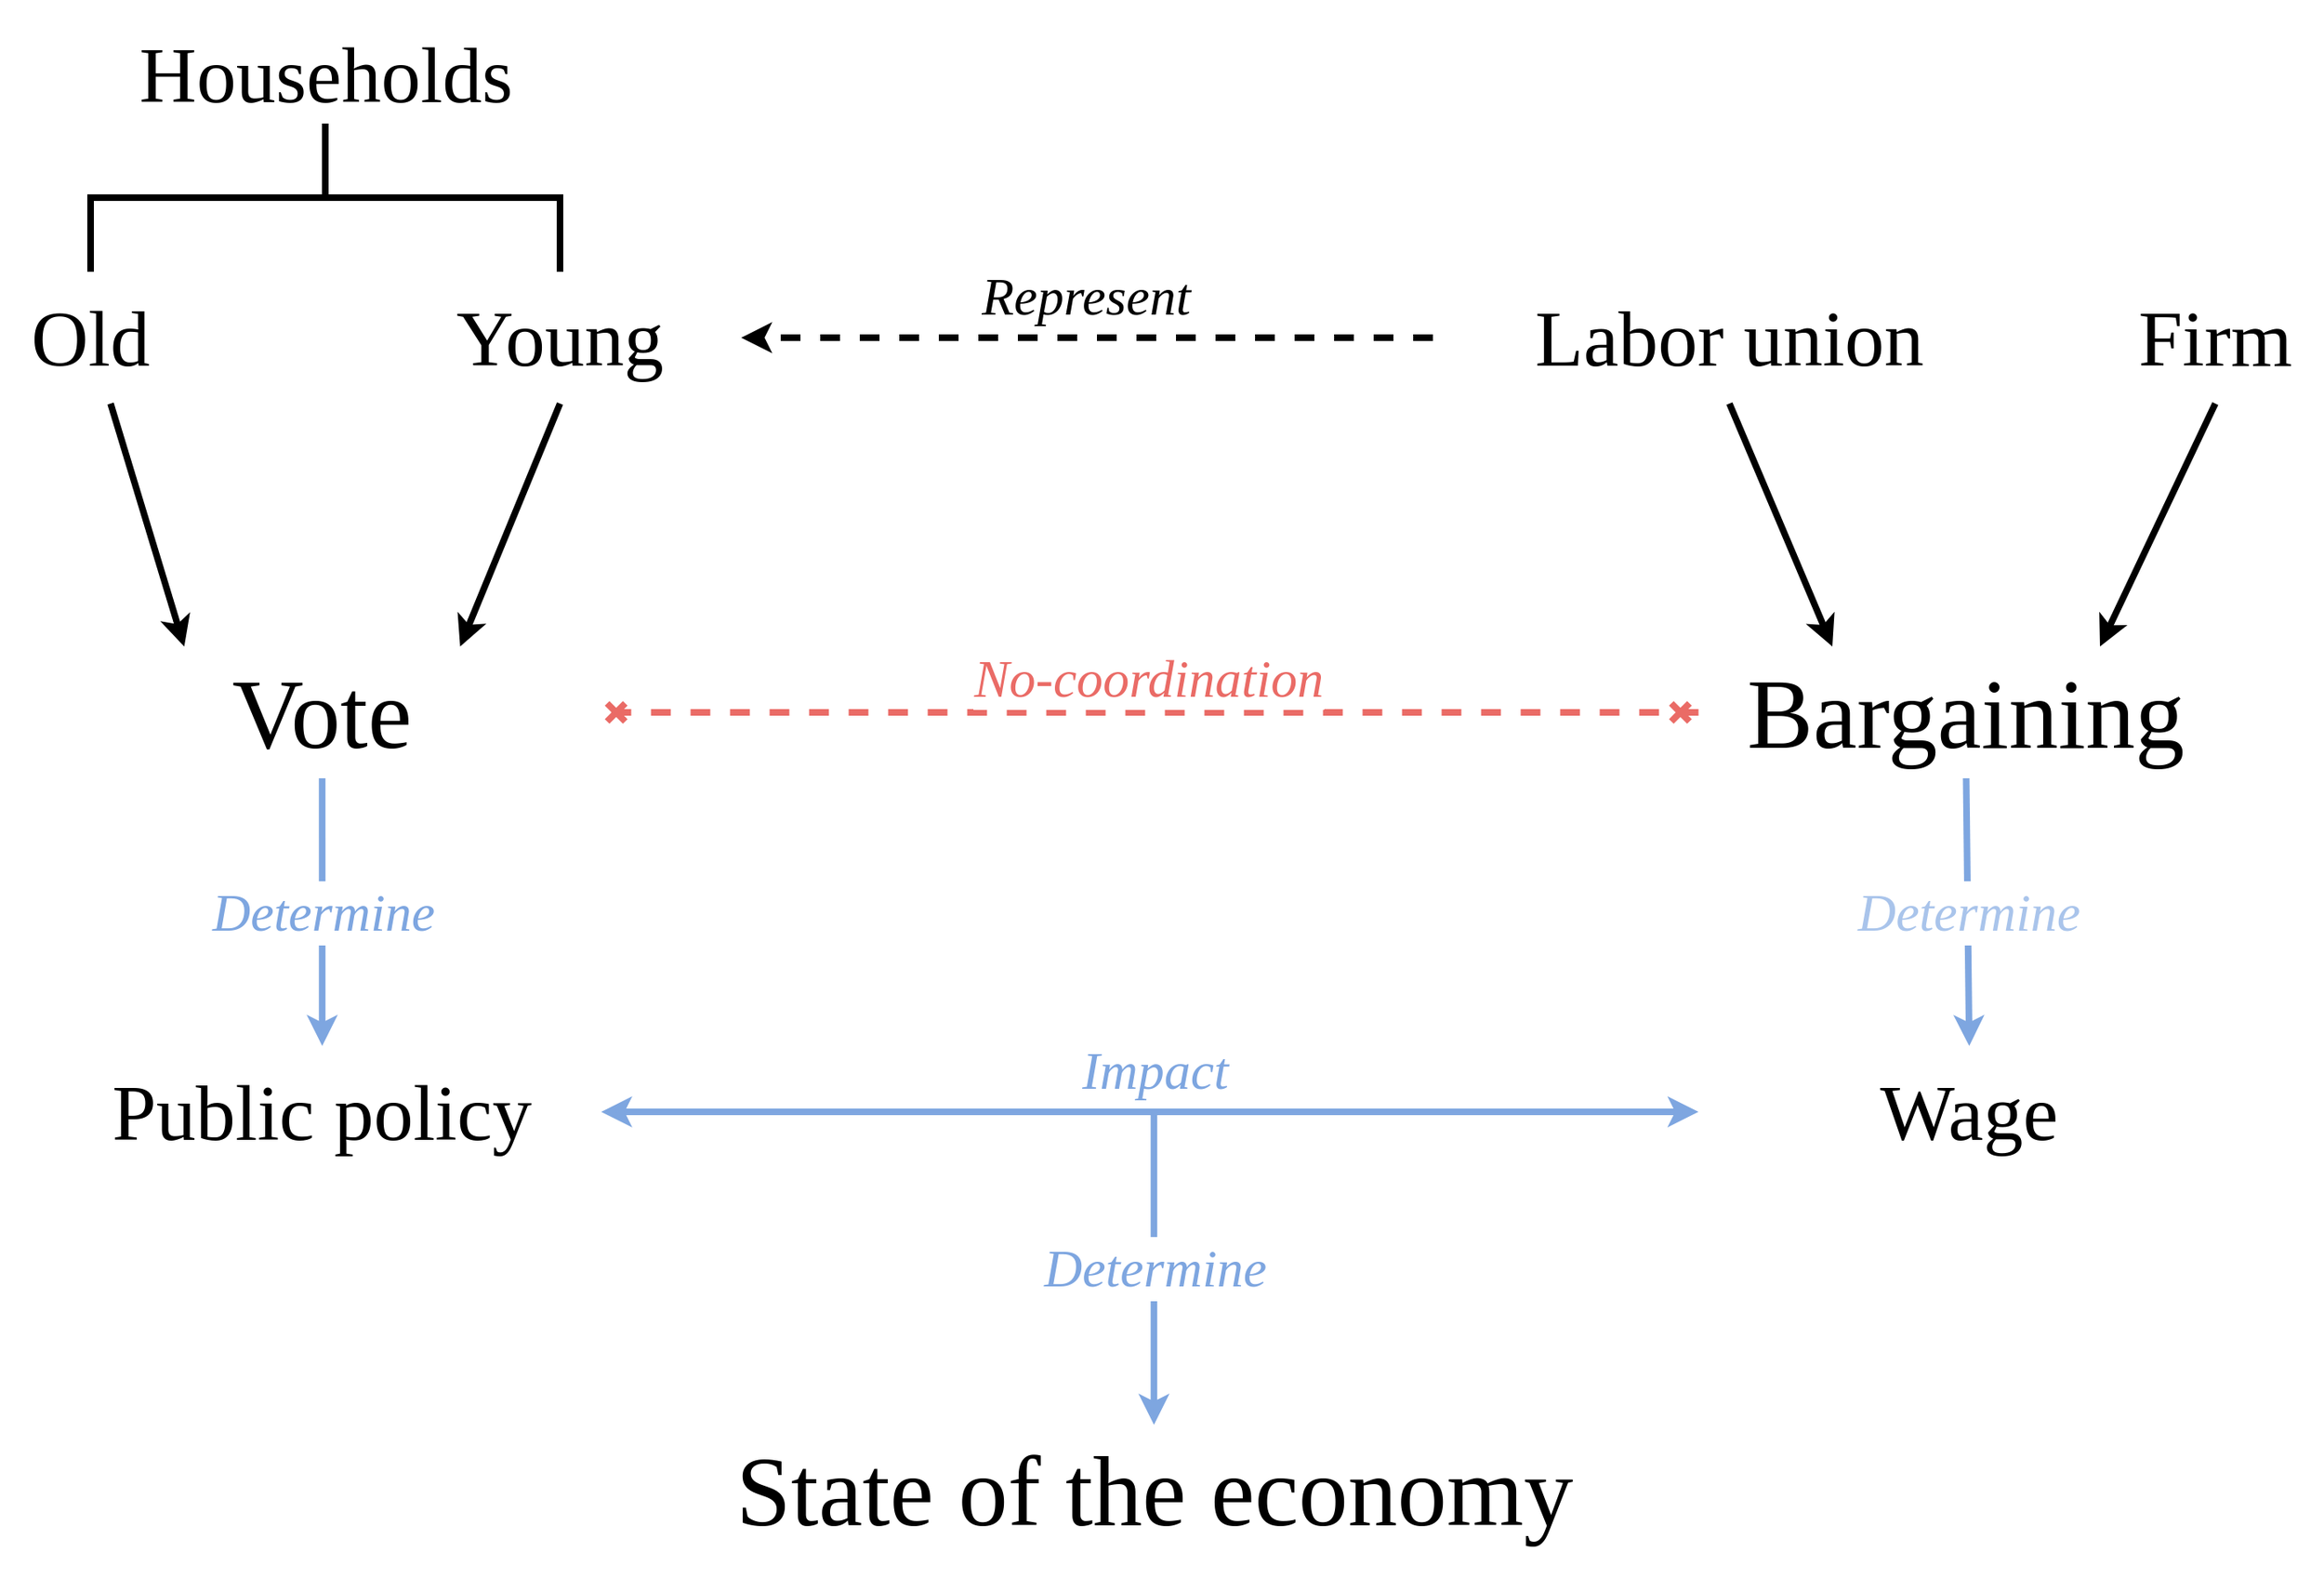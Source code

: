 <mxfile version="13.8.0" type="device"><diagram id="GftFr-MM9qTK1JmNqq20" name="Diagram"><mxGraphModel dx="2844" dy="1410" grid="1" gridSize="10" guides="1" tooltips="1" connect="1" arrows="1" fold="1" page="1" pageScale="1" pageWidth="1600" pageHeight="1200" background="#FFFFFF" math="0" shadow="0"><root><mxCell id="0"/><mxCell id="1" parent="0"/><mxCell id="0iC-aPS3coen-qwC4jQ9-3" value="" style="rounded=0;whiteSpace=wrap;html=1;strokeColor=none;fontStyle=0" parent="1" vertex="1"><mxGeometry x="510.62" y="752" width="570" height="280" as="geometry"/></mxCell><mxCell id="0iC-aPS3coen-qwC4jQ9-6" value="" style="rounded=0;whiteSpace=wrap;html=1;strokeColor=none;fontStyle=1" parent="1" vertex="1"><mxGeometry x="460.62" y="690" width="680" height="110" as="geometry"/></mxCell><mxCell id="0iC-aPS3coen-qwC4jQ9-8" value="" style="rounded=0;whiteSpace=wrap;html=1;strokeColor=none;" parent="1" vertex="1"><mxGeometry x="460.62" y="450" width="680" height="100" as="geometry"/></mxCell><mxCell id="D7FHUpKwD-OQEcsendZy-3" value="" style="rounded=0;whiteSpace=wrap;html=1;strokeColor=none;" vertex="1" parent="1"><mxGeometry x="1130" y="305" width="330" height="585" as="geometry"/></mxCell><mxCell id="0iC-aPS3coen-qwC4jQ9-16" value="" style="rounded=0;whiteSpace=wrap;html=1;strokeColor=none;" parent="1" vertex="1"><mxGeometry x="515" y="220" width="495" height="90" as="geometry"/></mxCell><mxCell id="0iC-aPS3coen-qwC4jQ9-15" value="" style="rounded=0;whiteSpace=wrap;html=1;strokeColor=none;" parent="1" vertex="1"><mxGeometry x="130" y="315" width="330" height="575" as="geometry"/></mxCell><mxCell id="EKavs1e5a9dJc_12-Frc-34" value="&lt;font face=&quot;Verdana&quot; size=&quot;1&quot;&gt;&lt;i style=&quot;font-size: 32px&quot;&gt;Impact&lt;/i&gt;&lt;/font&gt;" style="text;html=1;align=center;verticalAlign=middle;resizable=0;points=[];autosize=1;fontSize=20;fontFamily=Garamond;fontColor=#7EA6E0;" parent="1" vertex="1"><mxGeometry x="735.62" y="705" width="130" height="40" as="geometry"/></mxCell><mxCell id="0iC-aPS3coen-qwC4jQ9-17" style="edgeStyle=orthogonalEdgeStyle;rounded=0;orthogonalLoop=1;jettySize=auto;html=1;exitX=0.5;exitY=1;exitDx=0;exitDy=0;endArrow=none;endFill=0;strokeWidth=4;" parent="1" source="EKavs1e5a9dJc_12-Frc-1" target="EKavs1e5a9dJc_12-Frc-2" edge="1"><mxGeometry relative="1" as="geometry"/></mxCell><mxCell id="0iC-aPS3coen-qwC4jQ9-18" style="edgeStyle=orthogonalEdgeStyle;rounded=0;orthogonalLoop=1;jettySize=auto;html=1;exitX=0.5;exitY=1;exitDx=0;exitDy=0;endArrow=none;endFill=0;strokeWidth=4;" parent="1" source="EKavs1e5a9dJc_12-Frc-1" target="EKavs1e5a9dJc_12-Frc-4" edge="1"><mxGeometry relative="1" as="geometry"/></mxCell><mxCell id="EKavs1e5a9dJc_12-Frc-1" value="&lt;h1&gt;&lt;font style=&quot;font-weight: normal ; font-size: 48px&quot;&gt;Households&lt;/font&gt;&lt;/h1&gt;" style="text;html=1;strokeColor=none;fillColor=none;align=center;verticalAlign=middle;whiteSpace=wrap;rounded=0;fontFamily=Georgia;" parent="1" vertex="1"><mxGeometry x="197.51" y="90" width="200" height="60" as="geometry"/></mxCell><mxCell id="EKavs1e5a9dJc_12-Frc-26" style="edgeStyle=none;rounded=0;orthogonalLoop=1;jettySize=auto;html=1;exitX=0.5;exitY=1;exitDx=0;exitDy=0;entryX=0.75;entryY=0;entryDx=0;entryDy=0;startArrow=none;startFill=0;endArrow=classic;endFill=1;strokeWidth=4;fontFamily=Georgia;" parent="1" source="EKavs1e5a9dJc_12-Frc-2" target="EKavs1e5a9dJc_12-Frc-13" edge="1"><mxGeometry relative="1" as="geometry"/></mxCell><mxCell id="EKavs1e5a9dJc_12-Frc-2" value="&lt;h1&gt;&lt;font style=&quot;font-weight: normal ; font-size: 48px&quot;&gt;Young&lt;/font&gt;&lt;/h1&gt;" style="text;html=1;strokeColor=none;fillColor=none;align=center;verticalAlign=middle;whiteSpace=wrap;rounded=0;fontFamily=Georgia;" parent="1" vertex="1"><mxGeometry x="360" y="240" width="160" height="80" as="geometry"/></mxCell><mxCell id="EKavs1e5a9dJc_12-Frc-27" style="edgeStyle=none;rounded=0;orthogonalLoop=1;jettySize=auto;html=1;entryX=0.25;entryY=0;entryDx=0;entryDy=0;startArrow=none;startFill=0;endArrow=classic;endFill=1;strokeWidth=4;fontFamily=Georgia;" parent="1" source="EKavs1e5a9dJc_12-Frc-4" target="EKavs1e5a9dJc_12-Frc-13" edge="1"><mxGeometry relative="1" as="geometry"/></mxCell><mxCell id="EKavs1e5a9dJc_12-Frc-4" value="&lt;h1&gt;&lt;font style=&quot;font-weight: normal ; font-size: 48px&quot;&gt;Old&lt;/font&gt;&lt;/h1&gt;" style="text;html=1;strokeColor=none;fillColor=none;align=center;verticalAlign=middle;whiteSpace=wrap;rounded=0;fontFamily=Georgia;" parent="1" vertex="1"><mxGeometry x="100" y="240" width="110" height="80" as="geometry"/></mxCell><mxCell id="EKavs1e5a9dJc_12-Frc-14" style="edgeStyle=none;rounded=0;orthogonalLoop=1;jettySize=auto;html=1;fontFamily=Georgia;strokeWidth=4;dashed=1;" parent="1" edge="1"><mxGeometry relative="1" as="geometry"><mxPoint x="970" y="280" as="sourcePoint"/><mxPoint x="550" y="280" as="targetPoint"/></mxGeometry></mxCell><mxCell id="EKavs1e5a9dJc_12-Frc-29" value="&lt;font style=&quot;font-weight: normal&quot; face=&quot;Verdana&quot; size=&quot;1&quot;&gt;&lt;i style=&quot;font-size: 32px&quot;&gt;Represent&lt;/i&gt;&lt;/font&gt;" style="edgeLabel;html=1;align=center;verticalAlign=bottom;resizable=0;points=[];fontSize=20;fontFamily=Garamond;fontStyle=1" parent="EKavs1e5a9dJc_12-Frc-14" vertex="1" connectable="0"><mxGeometry x="-0.28" y="-4" relative="1" as="geometry"><mxPoint x="-60.71" y="-1" as="offset"/></mxGeometry></mxCell><mxCell id="EKavs1e5a9dJc_12-Frc-17" style="edgeStyle=none;rounded=0;orthogonalLoop=1;jettySize=auto;html=1;exitX=0.5;exitY=1;exitDx=0;exitDy=0;entryX=0.25;entryY=0;entryDx=0;entryDy=0;fontFamily=Georgia;strokeWidth=4;" parent="1" source="EKavs1e5a9dJc_12-Frc-10" target="EKavs1e5a9dJc_12-Frc-12" edge="1"><mxGeometry relative="1" as="geometry"/></mxCell><mxCell id="EKavs1e5a9dJc_12-Frc-10" value="&lt;h1&gt;&lt;font style=&quot;font-weight: normal ; font-size: 48px&quot;&gt;Labor union&lt;/font&gt;&lt;/h1&gt;" style="text;html=1;strokeColor=none;fillColor=none;align=center;verticalAlign=middle;whiteSpace=wrap;rounded=0;fontFamily=Georgia;" parent="1" vertex="1"><mxGeometry x="1000" y="240" width="300" height="80" as="geometry"/></mxCell><mxCell id="EKavs1e5a9dJc_12-Frc-16" style="edgeStyle=none;rounded=0;orthogonalLoop=1;jettySize=auto;html=1;exitX=0.5;exitY=1;exitDx=0;exitDy=0;entryX=0.75;entryY=0;entryDx=0;entryDy=0;fontFamily=Georgia;strokeWidth=4;" parent="1" source="EKavs1e5a9dJc_12-Frc-11" target="EKavs1e5a9dJc_12-Frc-12" edge="1"><mxGeometry relative="1" as="geometry"/></mxCell><mxCell id="EKavs1e5a9dJc_12-Frc-11" value="&lt;h1&gt;&lt;font style=&quot;font-weight: normal ; font-size: 48px&quot;&gt;Firm&lt;/font&gt;&lt;/h1&gt;" style="text;html=1;strokeColor=none;fillColor=none;align=center;verticalAlign=middle;whiteSpace=wrap;rounded=0;fontFamily=Georgia;" parent="1" vertex="1"><mxGeometry x="1380" y="240" width="130" height="80" as="geometry"/></mxCell><mxCell id="EKavs1e5a9dJc_12-Frc-25" value="&lt;font face=&quot;Verdana&quot; style=&quot;font-weight: normal&quot; size=&quot;1&quot; color=&quot;#a9c4eb&quot;&gt;&lt;i style=&quot;font-size: 32px&quot;&gt;Determine&lt;/i&gt;&lt;/font&gt;" style="edgeStyle=none;rounded=0;orthogonalLoop=1;jettySize=auto;html=1;exitX=0.5;exitY=1;exitDx=0;exitDy=0;entryX=0.5;entryY=0;entryDx=0;entryDy=0;startArrow=none;startFill=0;endArrow=classic;endFill=1;strokeColor=#7EA6E0;strokeWidth=4;fontFamily=Garamond;fontColor=#7EA6E0;fontSize=20;verticalAlign=middle;fontStyle=1" parent="1" source="EKavs1e5a9dJc_12-Frc-12" target="EKavs1e5a9dJc_12-Frc-19" edge="1"><mxGeometry relative="1" as="geometry"><mxPoint as="offset"/></mxGeometry></mxCell><mxCell id="EKavs1e5a9dJc_12-Frc-28" value="&lt;font face=&quot;Verdana&quot; style=&quot;font-weight: normal&quot; size=&quot;1&quot;&gt;&lt;i style=&quot;font-size: 32px&quot;&gt;No-coordination&lt;/i&gt;&lt;/font&gt;" style="edgeStyle=none;rounded=0;orthogonalLoop=1;jettySize=auto;html=1;startArrow=cross;startFill=0;endArrow=cross;endFill=0;strokeWidth=4;fontFamily=Garamond;strokeColor=#EA6B66;dashed=1;fontColor=#EA6B66;fontSize=20;verticalAlign=bottom;fontStyle=1;exitX=0;exitY=0.5;exitDx=0;exitDy=0;entryX=1;entryY=0.5;entryDx=0;entryDy=0;" parent="1" source="EKavs1e5a9dJc_12-Frc-12" target="EKavs1e5a9dJc_12-Frc-13" edge="1"><mxGeometry relative="1" as="geometry"><mxPoint x="496.62" y="190" as="sourcePoint"/><mxPoint x="271.62" y="190" as="targetPoint"/></mxGeometry></mxCell><mxCell id="EKavs1e5a9dJc_12-Frc-12" value="&lt;h1&gt;&lt;font style=&quot;font-weight: normal ; font-size: 60px&quot;&gt;Bargaining&lt;/font&gt;&lt;/h1&gt;" style="text;html=1;strokeColor=none;fillColor=none;align=center;verticalAlign=middle;whiteSpace=wrap;rounded=0;fontFamily=Georgia;" parent="1" vertex="1"><mxGeometry x="1131.25" y="467.5" width="325" height="80" as="geometry"/></mxCell><mxCell id="EKavs1e5a9dJc_12-Frc-24" value="&lt;span style=&quot;font-weight: normal&quot;&gt;&lt;font face=&quot;Verdana&quot; size=&quot;1&quot;&gt;&lt;i style=&quot;font-size: 32px&quot;&gt;Determine&lt;/i&gt;&lt;/font&gt;&lt;/span&gt;" style="edgeStyle=none;rounded=0;orthogonalLoop=1;jettySize=auto;html=1;exitX=0.5;exitY=1;exitDx=0;exitDy=0;entryX=0.5;entryY=0;entryDx=0;entryDy=0;startArrow=none;startFill=0;endArrow=classic;endFill=1;strokeColor=#7EA6E0;strokeWidth=4;fontFamily=Garamond;verticalAlign=middle;fontSize=20;fontColor=#7EA6E0;fontStyle=1" parent="1" source="EKavs1e5a9dJc_12-Frc-13" target="EKavs1e5a9dJc_12-Frc-20" edge="1"><mxGeometry relative="1" as="geometry"><Array as="points"/></mxGeometry></mxCell><mxCell id="EKavs1e5a9dJc_12-Frc-13" value="&lt;h1&gt;&lt;font style=&quot;font-weight: normal ; font-size: 60px&quot;&gt;Vote&lt;/font&gt;&lt;/h1&gt;" style="text;html=1;strokeColor=none;fillColor=none;align=center;verticalAlign=middle;whiteSpace=wrap;rounded=0;fontFamily=Georgia;" parent="1" vertex="1"><mxGeometry x="128.12" y="467.5" width="334.99" height="80" as="geometry"/></mxCell><mxCell id="EKavs1e5a9dJc_12-Frc-19" value="&lt;h1&gt;&lt;font style=&quot;font-weight: normal ; font-size: 48px&quot;&gt;Wage&lt;/font&gt;&lt;/h1&gt;" style="text;html=1;strokeColor=none;fillColor=none;align=center;verticalAlign=middle;whiteSpace=wrap;rounded=0;fontFamily=Georgia;" parent="1" vertex="1"><mxGeometry x="1131.25" y="710" width="328.75" height="80" as="geometry"/></mxCell><mxCell id="EKavs1e5a9dJc_12-Frc-22" style="edgeStyle=none;rounded=0;orthogonalLoop=1;jettySize=auto;html=1;exitX=1;exitY=0.5;exitDx=0;exitDy=0;strokeWidth=4;fontFamily=Georgia;startArrow=classic;startFill=1;strokeColor=#7EA6E0;" parent="1" source="EKavs1e5a9dJc_12-Frc-20" target="EKavs1e5a9dJc_12-Frc-19" edge="1"><mxGeometry relative="1" as="geometry"/></mxCell><mxCell id="EKavs1e5a9dJc_12-Frc-20" value="&lt;h1&gt;&lt;font style=&quot;font-weight: normal ; font-size: 48px&quot;&gt;Public policy&lt;/font&gt;&lt;/h1&gt;" style="text;html=1;strokeColor=none;fillColor=none;align=center;verticalAlign=middle;whiteSpace=wrap;rounded=0;fontFamily=Georgia;" parent="1" vertex="1"><mxGeometry x="126.25" y="710" width="338.75" height="80" as="geometry"/></mxCell><mxCell id="EKavs1e5a9dJc_12-Frc-23" value="&lt;font style=&quot;font-weight: normal&quot; color=&quot;#7ea6e0&quot; face=&quot;Verdana&quot; size=&quot;1&quot;&gt;&lt;i style=&quot;font-size: 32px&quot;&gt;Determine&lt;/i&gt;&lt;/font&gt;" style="edgeStyle=none;rounded=0;orthogonalLoop=1;jettySize=auto;html=1;exitX=0.5;exitY=0;exitDx=0;exitDy=0;startArrow=classic;startFill=1;strokeColor=#7EA6E0;strokeWidth=4;fontFamily=Georgia;endArrow=none;endFill=0;fontStyle=1" parent="1" source="EKavs1e5a9dJc_12-Frc-21" edge="1"><mxGeometry relative="1" as="geometry"><mxPoint x="800.62" y="750" as="targetPoint"/></mxGeometry></mxCell><mxCell id="EKavs1e5a9dJc_12-Frc-21" value="&lt;h1&gt;&lt;font style=&quot;font-weight: normal ; font-size: 60px&quot;&gt;State of the economy&lt;/font&gt;&lt;/h1&gt;" style="text;html=1;strokeColor=none;fillColor=none;align=center;verticalAlign=middle;whiteSpace=wrap;rounded=0;fontFamily=Georgia;" parent="1" vertex="1"><mxGeometry x="500.62" y="940" width="600" height="80" as="geometry"/></mxCell></root></mxGraphModel></diagram></mxfile>